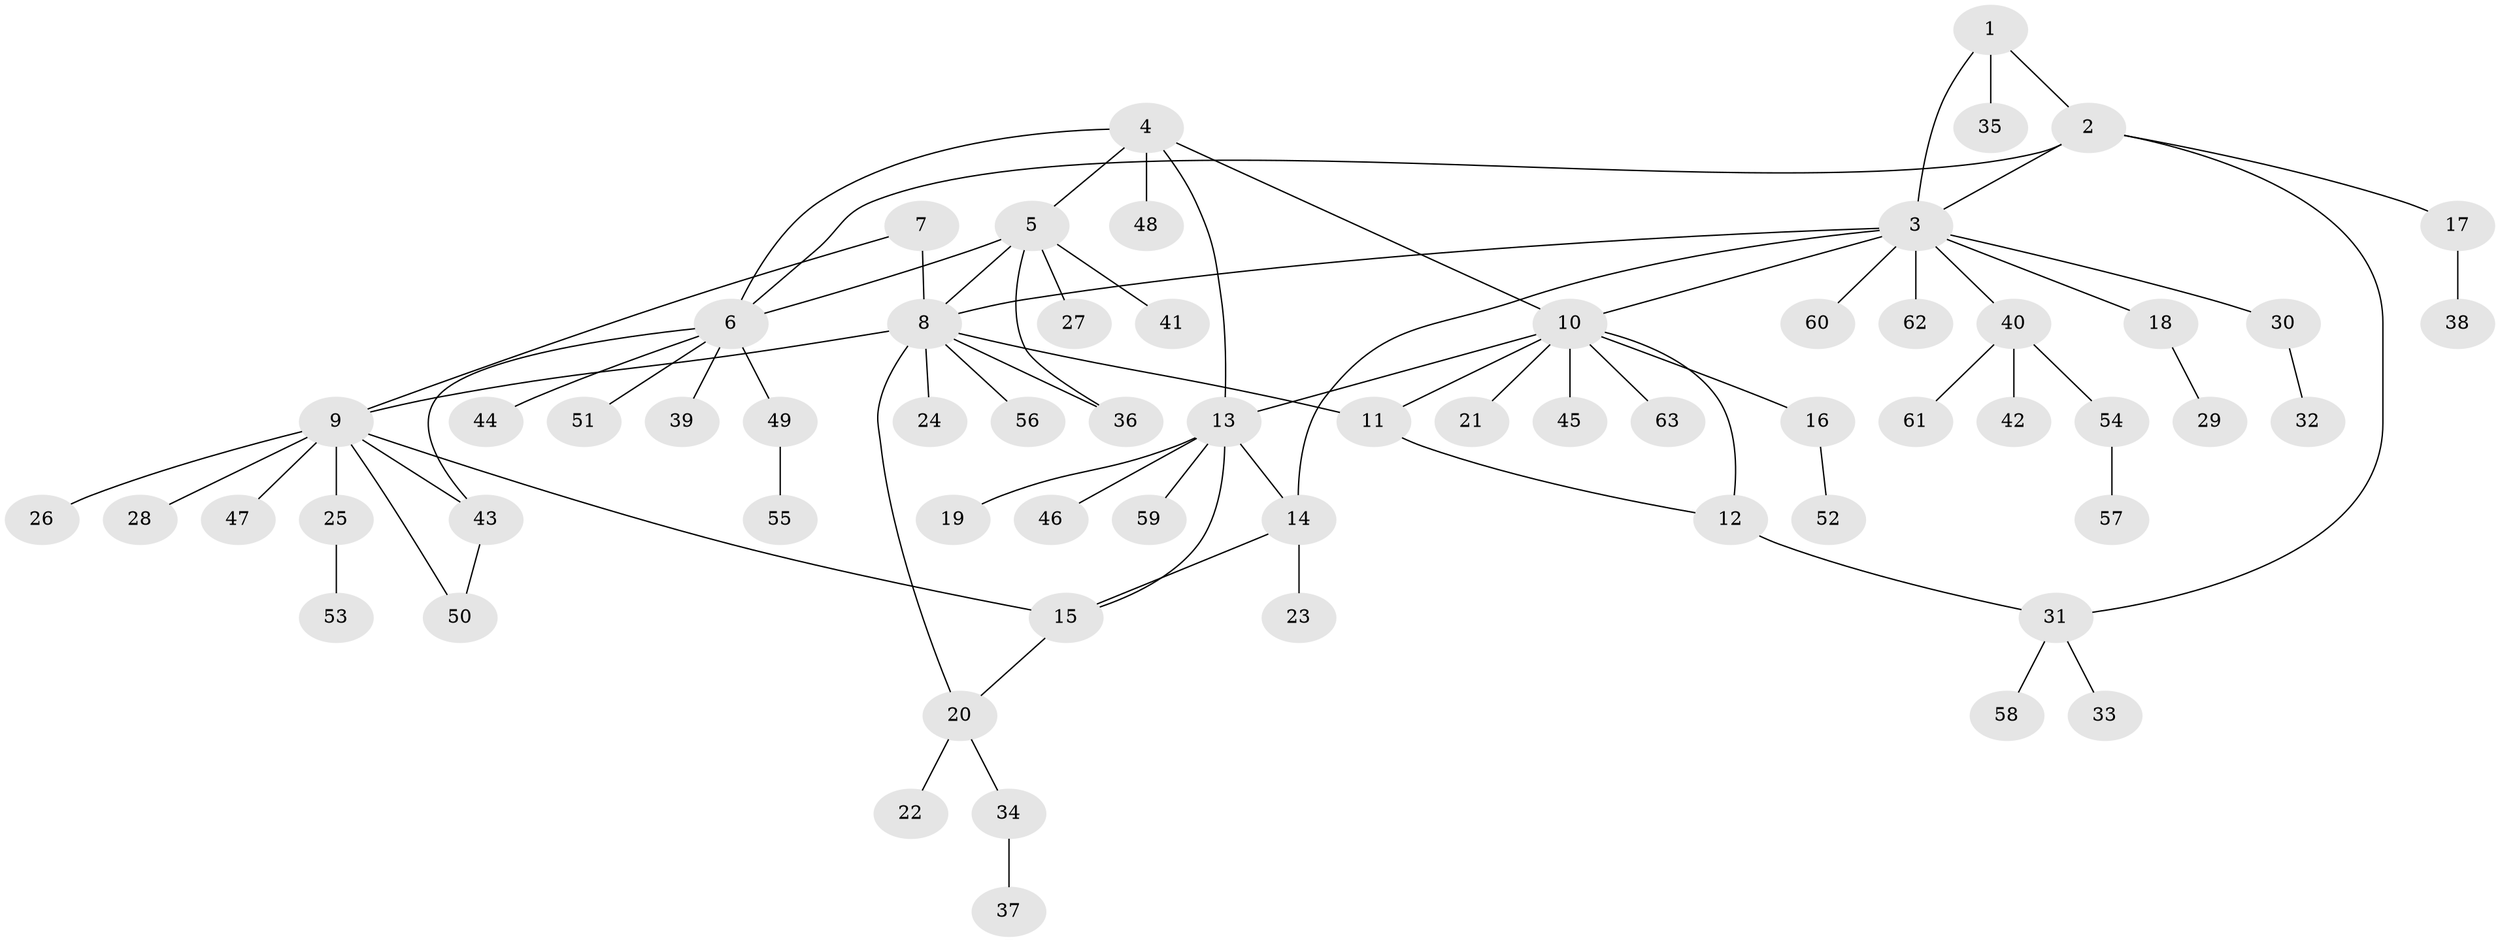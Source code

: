 // coarse degree distribution, {5: 0.02702702702702703, 6: 0.08108108108108109, 7: 0.02702702702702703, 3: 0.02702702702702703, 10: 0.05405405405405406, 1: 0.7297297297297297, 2: 0.05405405405405406}
// Generated by graph-tools (version 1.1) at 2025/58/03/04/25 21:58:44]
// undirected, 63 vertices, 78 edges
graph export_dot {
graph [start="1"]
  node [color=gray90,style=filled];
  1;
  2;
  3;
  4;
  5;
  6;
  7;
  8;
  9;
  10;
  11;
  12;
  13;
  14;
  15;
  16;
  17;
  18;
  19;
  20;
  21;
  22;
  23;
  24;
  25;
  26;
  27;
  28;
  29;
  30;
  31;
  32;
  33;
  34;
  35;
  36;
  37;
  38;
  39;
  40;
  41;
  42;
  43;
  44;
  45;
  46;
  47;
  48;
  49;
  50;
  51;
  52;
  53;
  54;
  55;
  56;
  57;
  58;
  59;
  60;
  61;
  62;
  63;
  1 -- 2;
  1 -- 3;
  1 -- 35;
  2 -- 3;
  2 -- 6;
  2 -- 17;
  2 -- 31;
  3 -- 8;
  3 -- 10;
  3 -- 14;
  3 -- 18;
  3 -- 30;
  3 -- 40;
  3 -- 60;
  3 -- 62;
  4 -- 5;
  4 -- 6;
  4 -- 10;
  4 -- 13;
  4 -- 48;
  5 -- 6;
  5 -- 8;
  5 -- 27;
  5 -- 36;
  5 -- 41;
  6 -- 39;
  6 -- 43;
  6 -- 44;
  6 -- 49;
  6 -- 51;
  7 -- 8;
  7 -- 9;
  8 -- 9;
  8 -- 11;
  8 -- 20;
  8 -- 24;
  8 -- 36;
  8 -- 56;
  9 -- 15;
  9 -- 25;
  9 -- 26;
  9 -- 28;
  9 -- 43;
  9 -- 47;
  9 -- 50;
  10 -- 11;
  10 -- 12;
  10 -- 13;
  10 -- 16;
  10 -- 21;
  10 -- 45;
  10 -- 63;
  11 -- 12;
  12 -- 31;
  13 -- 14;
  13 -- 15;
  13 -- 19;
  13 -- 46;
  13 -- 59;
  14 -- 15;
  14 -- 23;
  15 -- 20;
  16 -- 52;
  17 -- 38;
  18 -- 29;
  20 -- 22;
  20 -- 34;
  25 -- 53;
  30 -- 32;
  31 -- 33;
  31 -- 58;
  34 -- 37;
  40 -- 42;
  40 -- 54;
  40 -- 61;
  43 -- 50;
  49 -- 55;
  54 -- 57;
}
